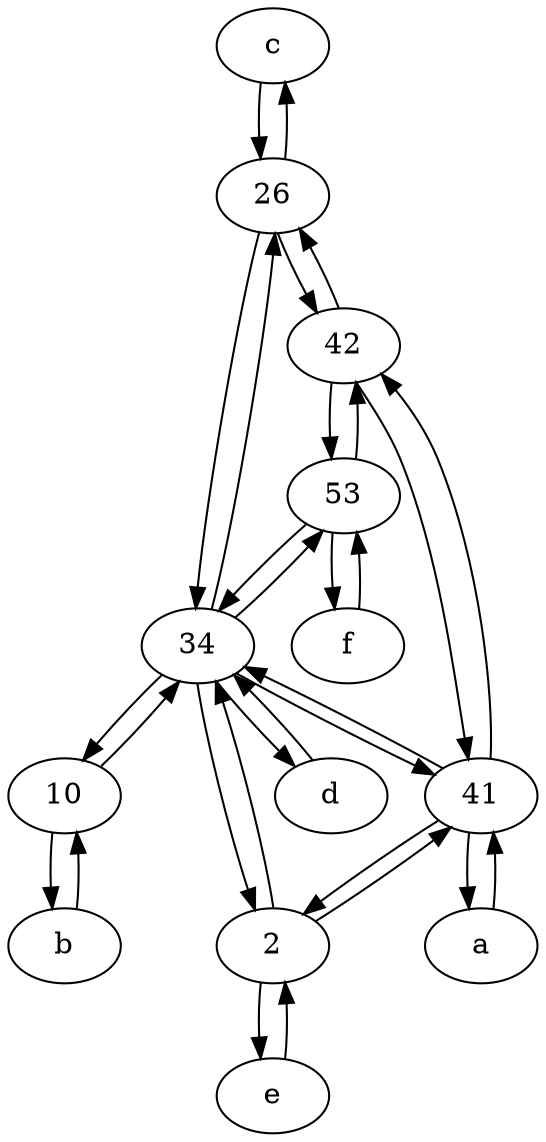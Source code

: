 digraph  {
	c [pos="20,10!"];
	10;
	53;
	a [pos="40,10!"];
	34;
	b [pos="50,20!"];
	41;
	f [pos="15,45!"];
	42;
	2;
	e [pos="30,50!"];
	26;
	d [pos="20,30!"];
	42 -> 41;
	10 -> 34;
	41 -> 34;
	34 -> 10;
	41 -> 2;
	2 -> 34;
	10 -> b;
	26 -> 34;
	d -> 34;
	42 -> 26;
	34 -> 2;
	2 -> e;
	e -> 2;
	41 -> 42;
	a -> 41;
	34 -> d;
	34 -> 26;
	53 -> 42;
	c -> 26;
	2 -> 41;
	53 -> 34;
	42 -> 53;
	41 -> a;
	f -> 53;
	34 -> 41;
	26 -> c;
	53 -> f;
	34 -> 53;
	26 -> 42;
	b -> 10;

	}